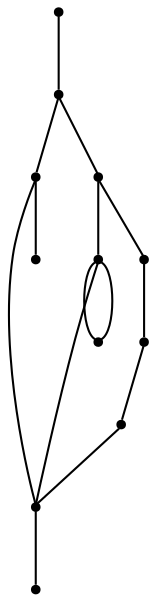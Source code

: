 graph {
  node [shape=point,comment="{\"directed\":false,\"doi\":\"10.1007/978-3-319-27261-0_22\",\"figure\":\"9\"}"]

  v0 [pos="860.9663186286072,993.0619497451196"]
  v1 [pos="805.5606174911143,993.0619497451196"]
  v2 [pos="750.1497338975789,993.0619497451195"]
  v3 [pos="611.6307278196236,993.0619497451195"]
  v4 [pos="611.6307278196236,1103.8760953558638"]
  v5 [pos="486.9609055343177,1048.4690225504917"]
  v6 [pos="486.9609055343177,993.0619497451196"]
  v7 [pos="486.9609055343177,854.5414778240554"]
  v8 [pos="348.4430122536722,937.6558307543232"]
  v9 [pos="348.4430122536722,993.0619497451196"]
  v10 [pos="237.6253504938191,993.0619497451196"]
  v11 [pos="182.21653352385894,993.0619497451196"]

  v11 -- v10 [id="-2",pos="182.21653352385894,993.0619497451196 237.6253504938191,993.0619497451196 237.6253504938191,993.0619497451196 237.6253504938191,993.0619497451196"]
  v10 -- v8 [id="-4",pos="237.6253504938191,993.0619497451196 237.6253544680952,937.6568799503564 237.6253544680952,937.6568799503564 237.6253544680952,937.6568799503564 348.4430122536722,937.6558307543232 348.4430122536722,937.6558307543232 348.4430122536722,937.6558307543232"]
  v10 -- v9 [id="-5",pos="237.6253504938191,993.0619497451196 348.4430122536722,993.0619497451196 348.4430122536722,993.0619497451196 348.4430122536722,993.0619497451196"]
  v8 -- v7 [id="-8",pos="348.4430122536722,937.6558307543232 348.4429725109111,826.836470957232 348.4429725109111,826.836470957232 348.4429725109111,826.836470957232 486.9650626271247,826.836470957232 486.9650626271247,826.836470957232 486.9650626271247,826.836470957232 486.9609055343177,854.5414778240554 486.9609055343177,854.5414778240554 486.9609055343177,854.5414778240554"]
  v9 -- v5 [id="-9",pos="348.4430122536722,993.0619497451196 348.4430043051199,1048.4690225504917 348.4430043051199,1048.4690225504917 348.4430043051199,1048.4690225504917 486.9609055343177,1048.4690225504917 486.9609055343177,1048.4690225504917 486.9609055343177,1048.4690225504917"]
  v9 -- v6 [id="-10",pos="348.4430122536722,993.0619497451196 486.9609055343177,993.0619497451196 486.9609055343177,993.0619497451196 486.9609055343177,993.0619497451196"]
  v8 -- v1 [id="-11",pos="348.4430122536722,937.6558307543232 805.5616667000063,937.6526831662234 805.5616667000063,937.6526831662234 805.5616667000063,937.6526831662234 805.5606174911143,993.0619497451196 805.5606174911143,993.0619497451196 805.5606174911143,993.0619497451196"]
  v5 -- v4 [id="-13",pos="486.9609055343177,1048.4690225504917 431.55627745137343,1048.4690225504917 431.55627745137343,1048.4690225504917 431.55627745137343,1048.4690225504917 431.55627745137343,1159.2811015629884 431.55627745137343,1159.2811015629884 431.55627745137343,1159.2811015629884 611.6307914080413,1159.2811015629884 611.6307914080413,1159.2811015629884 611.6307914080413,1159.2811015629884 611.6307278196236,1103.8760953558638 611.6307278196236,1103.8760953558638 611.6307278196236,1103.8760953558638"]
  v1 -- v0 [id="-14",pos="805.5606174911143,993.0619497451196 860.9663186286072,993.0619497451196 860.9663186286072,993.0619497451196 860.9663186286072,993.0619497451196"]
  v5 -- v4 [id="-19",pos="486.9609055343177,1048.4690225504917 486.96092937997435,1103.8771922426258 486.96092937997435,1103.8771922426258 486.96092937997435,1103.8771922426258 611.6307278196236,1103.8760953558638 611.6307278196236,1103.8760953558638 611.6307278196236,1103.8760953558638"]
  v6 -- v3 [id="-21",pos="486.9609055343177,993.0619497451196 611.6307278196236,993.0619497451195 611.6307278196236,993.0619497451195 611.6307278196236,993.0619497451195"]
  v3 -- v2 [id="-26",pos="611.6307278196236,993.0619497451195 750.1497338975789,993.0619497451195 750.1497338975789,993.0619497451195 750.1497338975789,993.0619497451195"]
  v2 -- v1 [id="-27",pos="750.1497338975789,993.0619497451195 805.5606174911143,993.0619497451196 805.5606174911143,993.0619497451196 805.5606174911143,993.0619497451196"]
  v5 -- v1 [id="-31",pos="486.9609055343177,1048.4690225504917 805.561730288424,1048.46908613813 805.561730288424,1048.46908613813 805.561730288424,1048.46908613813 805.5606174911143,993.0619497451196 805.5606174911143,993.0619497451196 805.5606174911143,993.0619497451196"]
}
